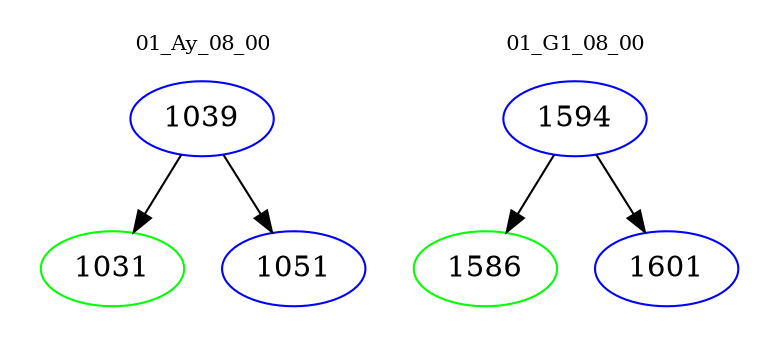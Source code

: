 digraph{
subgraph cluster_0 {
color = white
label = "01_Ay_08_00";
fontsize=10;
T0_1039 [label="1039", color="blue"]
T0_1039 -> T0_1031 [color="black"]
T0_1031 [label="1031", color="green"]
T0_1039 -> T0_1051 [color="black"]
T0_1051 [label="1051", color="blue"]
}
subgraph cluster_1 {
color = white
label = "01_G1_08_00";
fontsize=10;
T1_1594 [label="1594", color="blue"]
T1_1594 -> T1_1586 [color="black"]
T1_1586 [label="1586", color="green"]
T1_1594 -> T1_1601 [color="black"]
T1_1601 [label="1601", color="blue"]
}
}
